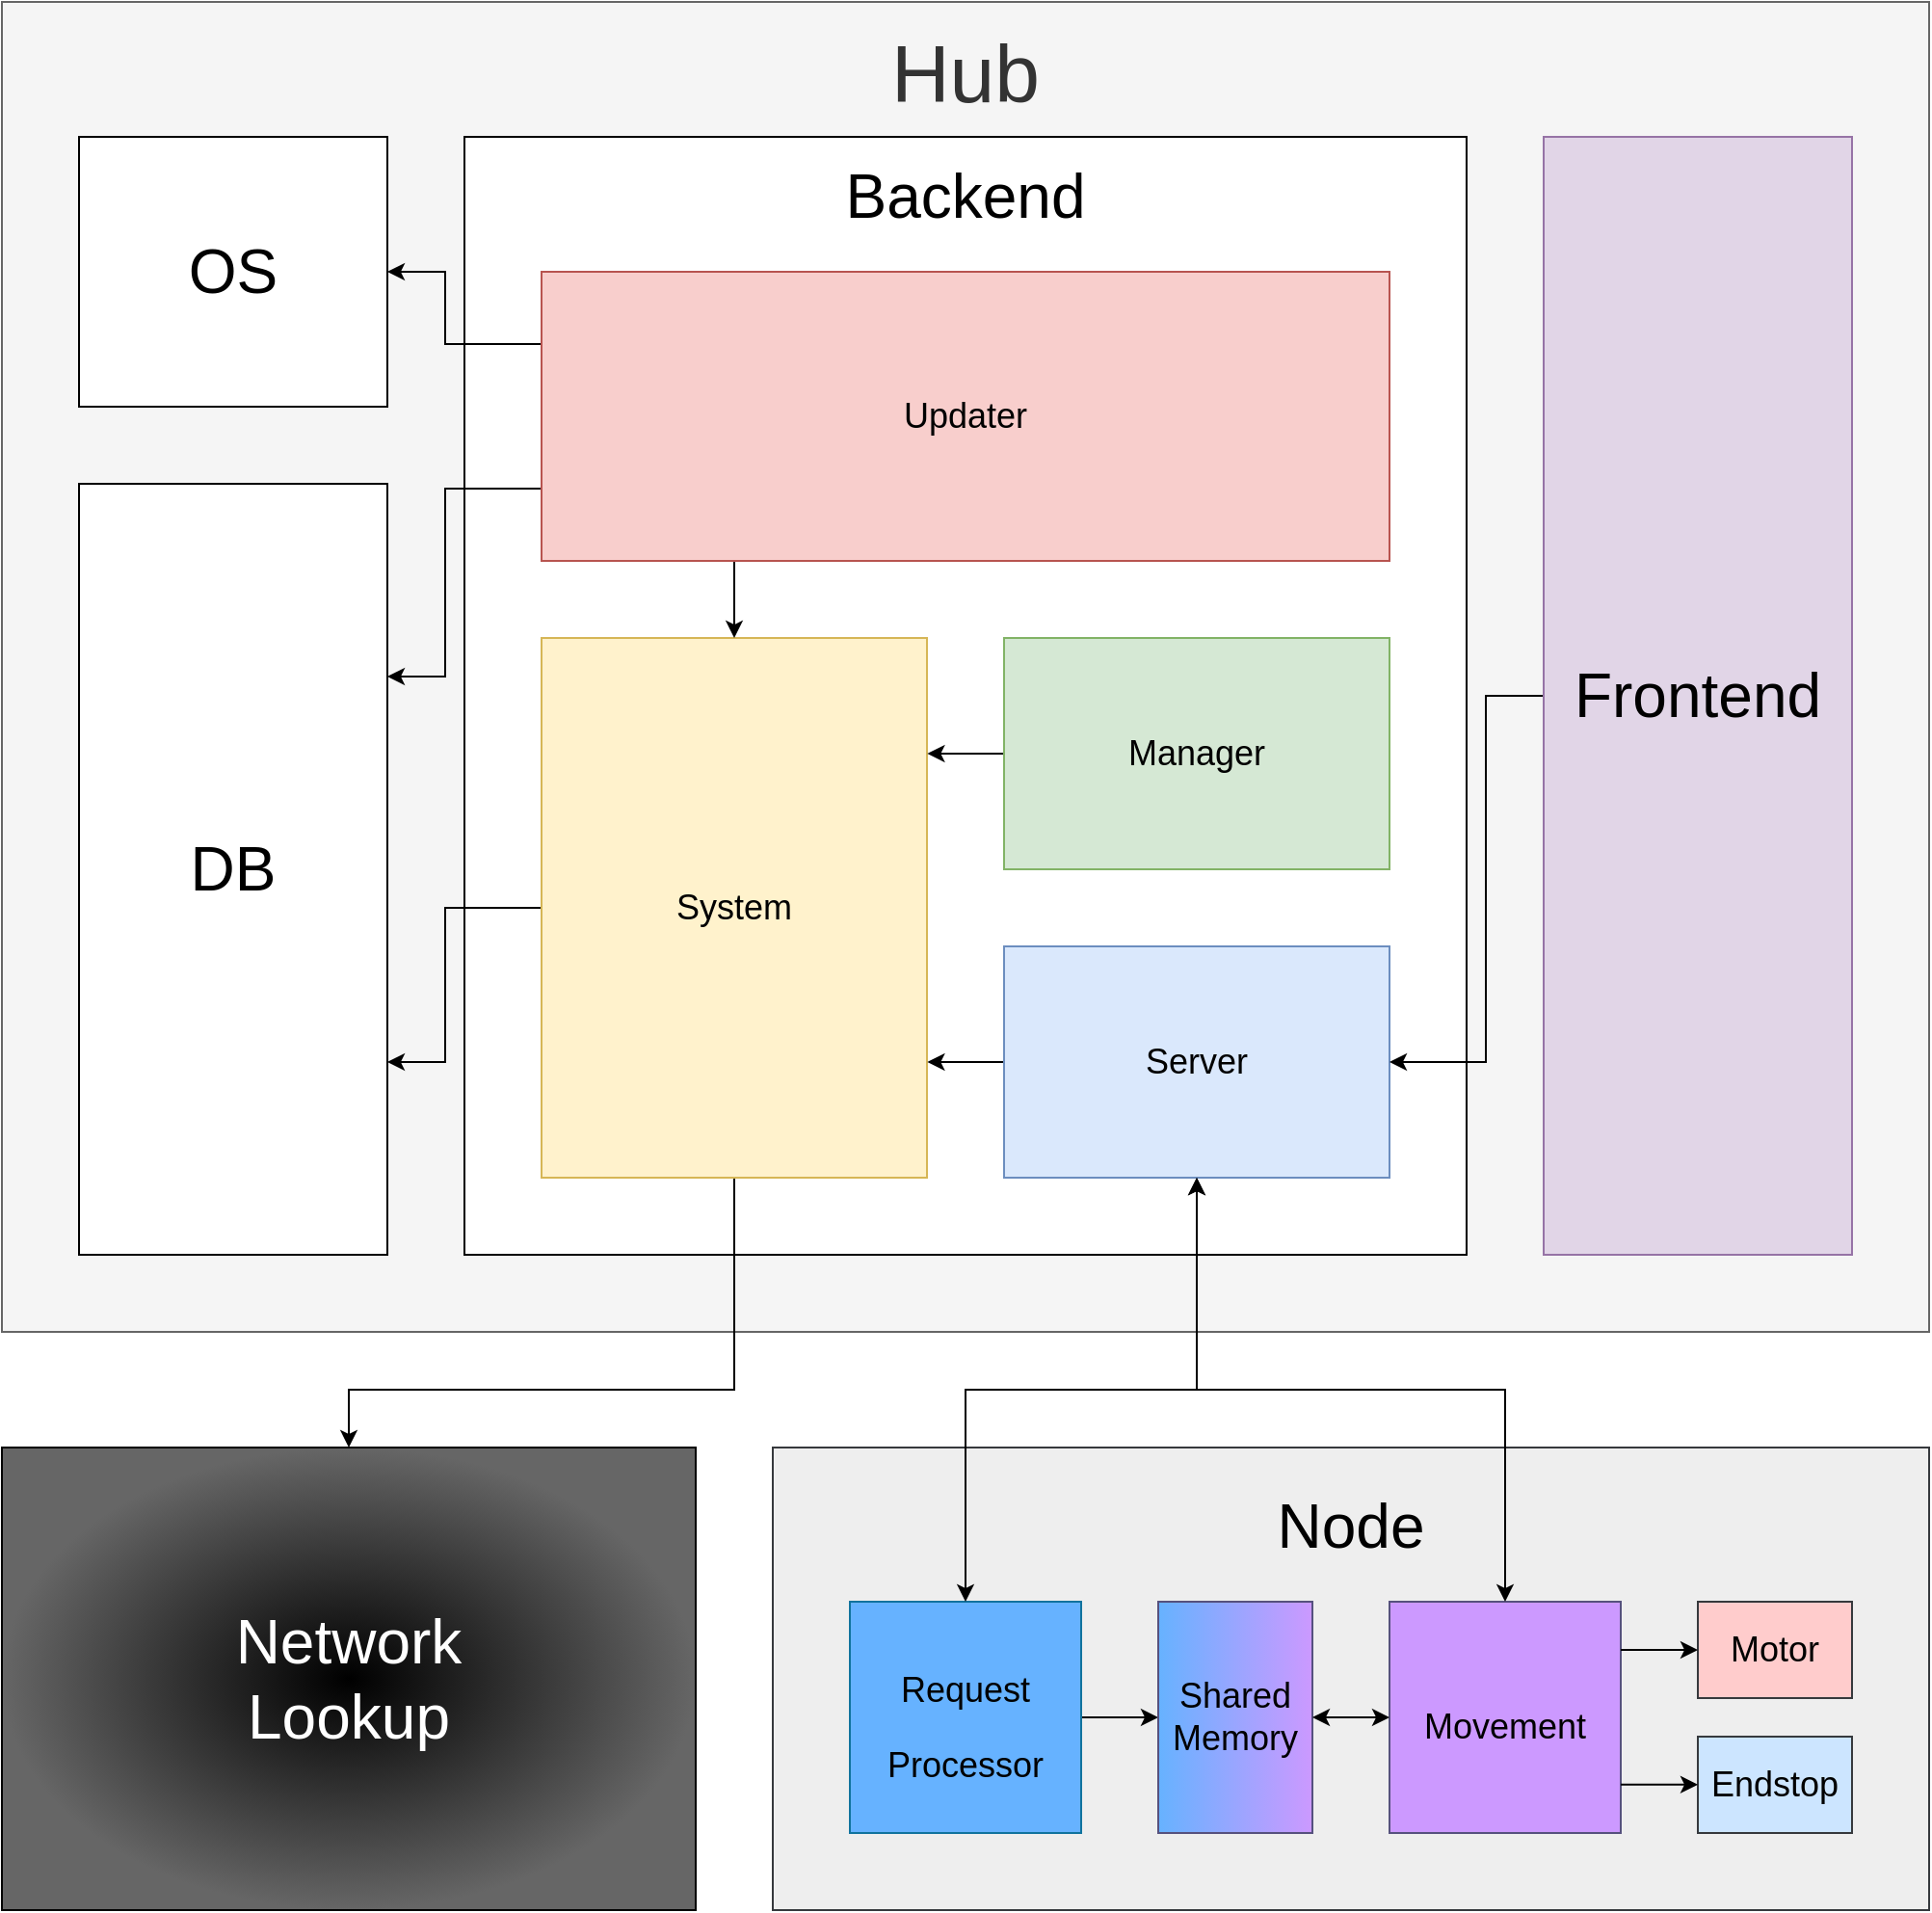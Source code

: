 <mxfile version="20.3.0" type="device"><diagram id="-0XSBVRjiPrgKGbRNEii" name="Page-1"><mxGraphModel dx="1577" dy="1120" grid="1" gridSize="10" guides="1" tooltips="1" connect="1" arrows="1" fold="1" page="1" pageScale="1" pageWidth="1100" pageHeight="850" math="0" shadow="0"><root><mxCell id="0"/><mxCell id="1" parent="0"/><mxCell id="bBCCTO8IeN6LDwdV3KIY-3" value="&lt;font style=&quot;font-size: 42px;&quot;&gt;Hub&lt;/font&gt;&lt;br&gt;&lt;br&gt;&lt;br&gt;&lt;br&gt;&lt;br&gt;&lt;br&gt;&lt;br&gt;&lt;br&gt;&lt;br&gt;&lt;br&gt;&lt;br&gt;&lt;br&gt;&lt;br&gt;&lt;br&gt;&lt;br&gt;&lt;br&gt;&lt;br&gt;" style="rounded=0;whiteSpace=wrap;html=1;fontSize=32;fillColor=#f5f5f5;fontColor=#333333;strokeColor=#666666;" vertex="1" parent="1"><mxGeometry x="50" y="240" width="1000" height="690" as="geometry"/></mxCell><mxCell id="v-hBCDAlCnu_aI6ECuMW-1" value="&lt;div&gt;&lt;font style=&quot;font-size: 32px;&quot;&gt;Backend&lt;/font&gt;&lt;/div&gt;&lt;div&gt;&lt;br&gt;&lt;/div&gt;&lt;div&gt;&lt;br&gt;&lt;/div&gt;&lt;div&gt;&lt;br&gt;&lt;/div&gt;&lt;div&gt;&lt;br&gt;&lt;/div&gt;&lt;div&gt;&lt;br&gt;&lt;/div&gt;&lt;div&gt;&lt;br&gt;&lt;/div&gt;&lt;div&gt;&lt;br&gt;&lt;/div&gt;&lt;div&gt;&lt;br&gt;&lt;/div&gt;&lt;div&gt;&lt;br&gt;&lt;/div&gt;&lt;div&gt;&lt;br&gt;&lt;/div&gt;&lt;div&gt;&lt;br&gt;&lt;/div&gt;&lt;div&gt;&lt;br&gt;&lt;/div&gt;&lt;div&gt;&lt;br&gt;&lt;/div&gt;&lt;div&gt;&lt;br&gt;&lt;/div&gt;&lt;div&gt;&lt;br&gt;&lt;/div&gt;&lt;div&gt;&lt;br&gt;&lt;/div&gt;&lt;div&gt;&lt;br&gt;&lt;/div&gt;&lt;div&gt;&lt;br&gt;&lt;/div&gt;&lt;div&gt;&lt;br&gt;&lt;/div&gt;&lt;div&gt;&lt;br&gt;&lt;/div&gt;&lt;div&gt;&lt;br&gt;&lt;/div&gt;&lt;div&gt;&lt;br&gt;&lt;/div&gt;&lt;div&gt;&lt;br&gt;&lt;/div&gt;&lt;div&gt;&lt;br&gt;&lt;/div&gt;&lt;div&gt;&lt;br&gt;&lt;/div&gt;&lt;div&gt;&lt;br&gt;&lt;/div&gt;&lt;div&gt;&lt;br&gt;&lt;/div&gt;&lt;div&gt;&lt;br&gt;&lt;/div&gt;&lt;div&gt;&lt;br&gt;&lt;/div&gt;&lt;div&gt;&lt;br&gt;&lt;/div&gt;&lt;div&gt;&lt;br&gt;&lt;/div&gt;&lt;div&gt;&lt;br&gt;&lt;/div&gt;&lt;div&gt;&lt;br&gt;&lt;/div&gt;&lt;div&gt;&lt;br&gt;&lt;/div&gt;&lt;div&gt;&lt;br&gt;&lt;/div&gt;&lt;div&gt;&lt;br&gt;&lt;/div&gt;" style="rounded=0;whiteSpace=wrap;html=1;" parent="1" vertex="1"><mxGeometry x="290" y="310" width="520" height="580" as="geometry"/></mxCell><mxCell id="v-hBCDAlCnu_aI6ECuMW-2" value="&lt;font style=&quot;font-size: 32px;&quot;&gt;DB&lt;/font&gt;" style="rounded=0;whiteSpace=wrap;html=1;" parent="1" vertex="1"><mxGeometry x="90" y="490" width="160" height="400" as="geometry"/></mxCell><mxCell id="bBCCTO8IeN6LDwdV3KIY-13" style="edgeStyle=orthogonalEdgeStyle;rounded=0;orthogonalLoop=1;jettySize=auto;html=1;exitX=0.5;exitY=1;exitDx=0;exitDy=0;fontSize=32;fontColor=#FFFFFF;" edge="1" parent="1" source="v-hBCDAlCnu_aI6ECuMW-3" target="bBCCTO8IeN6LDwdV3KIY-1"><mxGeometry relative="1" as="geometry"><Array as="points"><mxPoint x="430" y="960"/><mxPoint x="230" y="960"/></Array></mxGeometry></mxCell><mxCell id="bBCCTO8IeN6LDwdV3KIY-20" style="edgeStyle=orthogonalEdgeStyle;rounded=0;orthogonalLoop=1;jettySize=auto;html=1;exitX=0;exitY=0.5;exitDx=0;exitDy=0;entryX=1;entryY=0.75;entryDx=0;entryDy=0;fontSize=42;fontColor=#FFFFFF;" edge="1" parent="1" source="v-hBCDAlCnu_aI6ECuMW-3" target="v-hBCDAlCnu_aI6ECuMW-2"><mxGeometry relative="1" as="geometry"><Array as="points"><mxPoint x="280" y="710"/><mxPoint x="280" y="790"/></Array></mxGeometry></mxCell><mxCell id="v-hBCDAlCnu_aI6ECuMW-3" value="&lt;font style=&quot;font-size: 18px;&quot;&gt;System&lt;/font&gt;" style="rounded=0;whiteSpace=wrap;html=1;fillColor=#fff2cc;strokeColor=#d6b656;" parent="1" vertex="1"><mxGeometry x="330" y="570" width="200" height="280" as="geometry"/></mxCell><mxCell id="v-hBCDAlCnu_aI6ECuMW-4" value="&lt;font style=&quot;font-size: 32px;&quot;&gt;OS&lt;/font&gt;" style="rounded=0;whiteSpace=wrap;html=1;" parent="1" vertex="1"><mxGeometry x="90" y="310" width="160" height="140" as="geometry"/></mxCell><mxCell id="bBCCTO8IeN6LDwdV3KIY-18" style="edgeStyle=orthogonalEdgeStyle;rounded=0;orthogonalLoop=1;jettySize=auto;html=1;exitX=0.25;exitY=1;exitDx=0;exitDy=0;entryX=0.5;entryY=0;entryDx=0;entryDy=0;fontSize=42;fontColor=#FFFFFF;" edge="1" parent="1" source="v-hBCDAlCnu_aI6ECuMW-5" target="v-hBCDAlCnu_aI6ECuMW-3"><mxGeometry relative="1" as="geometry"><Array as="points"><mxPoint x="430" y="530"/></Array></mxGeometry></mxCell><mxCell id="bBCCTO8IeN6LDwdV3KIY-19" style="edgeStyle=orthogonalEdgeStyle;rounded=0;orthogonalLoop=1;jettySize=auto;html=1;exitX=0;exitY=0.25;exitDx=0;exitDy=0;entryX=1;entryY=0.5;entryDx=0;entryDy=0;fontSize=42;fontColor=#FFFFFF;" edge="1" parent="1" source="v-hBCDAlCnu_aI6ECuMW-5" target="v-hBCDAlCnu_aI6ECuMW-4"><mxGeometry relative="1" as="geometry"><Array as="points"><mxPoint x="280" y="417"/><mxPoint x="280" y="380"/></Array></mxGeometry></mxCell><mxCell id="bBCCTO8IeN6LDwdV3KIY-21" style="edgeStyle=orthogonalEdgeStyle;rounded=0;orthogonalLoop=1;jettySize=auto;html=1;exitX=0;exitY=0.75;exitDx=0;exitDy=0;entryX=1;entryY=0.25;entryDx=0;entryDy=0;fontSize=42;fontColor=#FFFFFF;" edge="1" parent="1" source="v-hBCDAlCnu_aI6ECuMW-5" target="v-hBCDAlCnu_aI6ECuMW-2"><mxGeometry relative="1" as="geometry"><Array as="points"><mxPoint x="280" y="493"/><mxPoint x="280" y="590"/></Array></mxGeometry></mxCell><mxCell id="v-hBCDAlCnu_aI6ECuMW-5" value="&lt;font style=&quot;font-size: 18px;&quot;&gt;Updater&lt;/font&gt;" style="rounded=0;whiteSpace=wrap;html=1;fillColor=#f8cecc;strokeColor=#b85450;" parent="1" vertex="1"><mxGeometry x="330" y="380" width="440" height="150" as="geometry"/></mxCell><mxCell id="bBCCTO8IeN6LDwdV3KIY-16" style="edgeStyle=orthogonalEdgeStyle;rounded=0;orthogonalLoop=1;jettySize=auto;html=1;exitX=0;exitY=0.5;exitDx=0;exitDy=0;entryX=0.462;entryY=0.828;entryDx=0;entryDy=0;entryPerimeter=0;fontSize=42;fontColor=#FFFFFF;" edge="1" parent="1" source="v-hBCDAlCnu_aI6ECuMW-6" target="v-hBCDAlCnu_aI6ECuMW-1"><mxGeometry relative="1" as="geometry"/></mxCell><mxCell id="v-hBCDAlCnu_aI6ECuMW-6" value="&lt;font style=&quot;font-size: 18px;&quot;&gt;Server&lt;/font&gt;" style="rounded=0;whiteSpace=wrap;html=1;fillColor=#dae8fc;strokeColor=#6c8ebf;" parent="1" vertex="1"><mxGeometry x="570" y="730" width="200" height="120" as="geometry"/></mxCell><mxCell id="bBCCTO8IeN6LDwdV3KIY-17" style="edgeStyle=orthogonalEdgeStyle;rounded=0;orthogonalLoop=1;jettySize=auto;html=1;exitX=0;exitY=0.5;exitDx=0;exitDy=0;entryX=0.462;entryY=0.552;entryDx=0;entryDy=0;entryPerimeter=0;fontSize=42;fontColor=#FFFFFF;" edge="1" parent="1" source="v-hBCDAlCnu_aI6ECuMW-7" target="v-hBCDAlCnu_aI6ECuMW-1"><mxGeometry relative="1" as="geometry"/></mxCell><mxCell id="v-hBCDAlCnu_aI6ECuMW-7" value="&lt;font style=&quot;font-size: 18px;&quot;&gt;Manager&lt;/font&gt;" style="rounded=0;whiteSpace=wrap;html=1;fillColor=#d5e8d4;strokeColor=#82b366;" parent="1" vertex="1"><mxGeometry x="570" y="570" width="200" height="120" as="geometry"/></mxCell><mxCell id="v-hBCDAlCnu_aI6ECuMW-15" value="&lt;div&gt;Node&lt;/div&gt;&lt;div style=&quot;font-size: 12px;&quot;&gt;&lt;br&gt;&lt;/div&gt;&lt;div style=&quot;font-size: 12px;&quot;&gt;&lt;br&gt;&lt;/div&gt;&lt;div style=&quot;font-size: 12px;&quot;&gt;&lt;br&gt;&lt;/div&gt;&lt;div style=&quot;font-size: 12px;&quot;&gt;&lt;br&gt;&lt;/div&gt;&lt;div style=&quot;font-size: 12px;&quot;&gt;&lt;br&gt;&lt;/div&gt;&lt;div style=&quot;font-size: 12px;&quot;&gt;&lt;br&gt;&lt;/div&gt;&lt;div style=&quot;font-size: 12px;&quot;&gt;&lt;br&gt;&lt;/div&gt;&lt;div style=&quot;font-size: 12px;&quot;&gt;&lt;br&gt;&lt;/div&gt;&lt;div style=&quot;font-size: 12px;&quot;&gt;&lt;br&gt;&lt;/div&gt;&lt;div style=&quot;font-size: 12px;&quot;&gt;&lt;br&gt;&lt;/div&gt;&lt;div style=&quot;font-size: 12px;&quot;&gt;&lt;br&gt;&lt;/div&gt;" style="rounded=0;whiteSpace=wrap;html=1;fontSize=32;fillColor=#eeeeee;strokeColor=#36393d;gradientDirection=radial;" parent="1" vertex="1"><mxGeometry x="450" y="990" width="600" height="240" as="geometry"/></mxCell><mxCell id="bBCCTO8IeN6LDwdV3KIY-22" style="edgeStyle=orthogonalEdgeStyle;rounded=0;orthogonalLoop=1;jettySize=auto;html=1;exitX=1;exitY=0.5;exitDx=0;exitDy=0;entryX=0;entryY=0.5;entryDx=0;entryDy=0;fontSize=42;fontColor=#FFFFFF;" edge="1" parent="1" source="v-hBCDAlCnu_aI6ECuMW-16" target="v-hBCDAlCnu_aI6ECuMW-19"><mxGeometry relative="1" as="geometry"/></mxCell><mxCell id="v-hBCDAlCnu_aI6ECuMW-16" value="&lt;font style=&quot;font-size: 18px;&quot;&gt;Request Proces&lt;font style=&quot;font-size: 18px;&quot;&gt;s&lt;/font&gt;&lt;/font&gt;&lt;font style=&quot;font-size: 18px;&quot;&gt;or&lt;/font&gt;" style="rounded=0;whiteSpace=wrap;html=1;fontSize=32;fillColor=#66B2FF;strokeColor=#10739e;" parent="1" vertex="1"><mxGeometry x="490" y="1070" width="120" height="120" as="geometry"/></mxCell><mxCell id="v-hBCDAlCnu_aI6ECuMW-18" value="&lt;font style=&quot;font-size: 18px;&quot;&gt;Movement&lt;/font&gt;" style="rounded=0;whiteSpace=wrap;html=1;fontSize=32;fillColor=#CC99FF;strokeColor=#56517e;" parent="1" vertex="1"><mxGeometry x="770" y="1070" width="120" height="120" as="geometry"/></mxCell><mxCell id="v-hBCDAlCnu_aI6ECuMW-19" value="Shared Memory" style="rounded=0;whiteSpace=wrap;html=1;fontSize=18;fillColor=#CC99FF;strokeColor=#56517e;gradientColor=#66B2FF;gradientDirection=west;" parent="1" vertex="1"><mxGeometry x="650" y="1070" width="80" height="120" as="geometry"/></mxCell><mxCell id="v-hBCDAlCnu_aI6ECuMW-20" value="Motor" style="rounded=0;whiteSpace=wrap;html=1;fontSize=18;fillColor=#ffcccc;strokeColor=#36393d;" parent="1" vertex="1"><mxGeometry x="930" y="1070" width="80" height="50" as="geometry"/></mxCell><mxCell id="v-hBCDAlCnu_aI6ECuMW-21" value="Endstop" style="rounded=0;whiteSpace=wrap;html=1;fontSize=18;fillColor=#cce5ff;strokeColor=#36393d;" parent="1" vertex="1"><mxGeometry x="930" y="1140" width="80" height="50" as="geometry"/></mxCell><mxCell id="bBCCTO8IeN6LDwdV3KIY-1" value="&lt;font style=&quot;font-size: 32px;&quot;&gt;Network&lt;br&gt;Lookup&lt;br&gt;&lt;/font&gt;" style="rounded=0;whiteSpace=wrap;html=1;fillColor=#000000;gradientColor=#666666;gradientDirection=radial;fontColor=#FFFFFF;" vertex="1" parent="1"><mxGeometry x="50" y="990" width="360" height="240" as="geometry"/></mxCell><mxCell id="bBCCTO8IeN6LDwdV3KIY-15" style="edgeStyle=orthogonalEdgeStyle;rounded=0;orthogonalLoop=1;jettySize=auto;html=1;exitX=0;exitY=0.5;exitDx=0;exitDy=0;entryX=1;entryY=0.5;entryDx=0;entryDy=0;fontSize=42;fontColor=#FFFFFF;" edge="1" parent="1" source="bBCCTO8IeN6LDwdV3KIY-2" target="v-hBCDAlCnu_aI6ECuMW-6"><mxGeometry relative="1" as="geometry"><Array as="points"><mxPoint x="820" y="600"/><mxPoint x="820" y="790"/></Array></mxGeometry></mxCell><mxCell id="bBCCTO8IeN6LDwdV3KIY-2" value="Frontend" style="rounded=0;whiteSpace=wrap;html=1;fontSize=32;fillColor=#e1d5e7;strokeColor=#9673a6;" vertex="1" parent="1"><mxGeometry x="850" y="310" width="160" height="580" as="geometry"/></mxCell><mxCell id="bBCCTO8IeN6LDwdV3KIY-11" value="" style="endArrow=classic;startArrow=classic;html=1;rounded=0;fontSize=32;fontColor=#FFFFFF;entryX=0.5;entryY=1;entryDx=0;entryDy=0;exitX=0.5;exitY=0;exitDx=0;exitDy=0;edgeStyle=orthogonalEdgeStyle;" edge="1" parent="1" source="v-hBCDAlCnu_aI6ECuMW-16" target="v-hBCDAlCnu_aI6ECuMW-6"><mxGeometry width="50" height="50" relative="1" as="geometry"><mxPoint x="470" y="990" as="sourcePoint"/><mxPoint x="520" y="940" as="targetPoint"/></mxGeometry></mxCell><mxCell id="bBCCTO8IeN6LDwdV3KIY-24" value="" style="endArrow=classic;startArrow=classic;html=1;rounded=0;fontSize=42;fontColor=#FFFFFF;exitX=1;exitY=0.5;exitDx=0;exitDy=0;entryX=0;entryY=0.5;entryDx=0;entryDy=0;" edge="1" parent="1" source="v-hBCDAlCnu_aI6ECuMW-19" target="v-hBCDAlCnu_aI6ECuMW-18"><mxGeometry width="50" height="50" relative="1" as="geometry"><mxPoint x="710" y="1110" as="sourcePoint"/><mxPoint x="760" y="1060" as="targetPoint"/></mxGeometry></mxCell><mxCell id="bBCCTO8IeN6LDwdV3KIY-25" value="" style="endArrow=classic;html=1;rounded=0;fontSize=42;fontColor=#FFFFFF;entryX=0;entryY=0.5;entryDx=0;entryDy=0;" edge="1" parent="1" target="v-hBCDAlCnu_aI6ECuMW-20"><mxGeometry width="50" height="50" relative="1" as="geometry"><mxPoint x="890" y="1095" as="sourcePoint"/><mxPoint x="900" y="1040" as="targetPoint"/></mxGeometry></mxCell><mxCell id="bBCCTO8IeN6LDwdV3KIY-26" value="" style="endArrow=classic;html=1;rounded=0;fontSize=42;fontColor=#FFFFFF;entryX=0;entryY=0.5;entryDx=0;entryDy=0;" edge="1" parent="1"><mxGeometry width="50" height="50" relative="1" as="geometry"><mxPoint x="890" y="1164.91" as="sourcePoint"/><mxPoint x="930" y="1164.91" as="targetPoint"/></mxGeometry></mxCell><mxCell id="bBCCTO8IeN6LDwdV3KIY-27" value="" style="endArrow=classic;startArrow=classic;html=1;rounded=0;fontSize=42;fontColor=#FFFFFF;exitX=0.5;exitY=1;exitDx=0;exitDy=0;entryX=0.5;entryY=0;entryDx=0;entryDy=0;edgeStyle=orthogonalEdgeStyle;" edge="1" parent="1" source="v-hBCDAlCnu_aI6ECuMW-6" target="v-hBCDAlCnu_aI6ECuMW-18"><mxGeometry width="50" height="50" relative="1" as="geometry"><mxPoint x="630" y="690" as="sourcePoint"/><mxPoint x="680" y="640" as="targetPoint"/></mxGeometry></mxCell></root></mxGraphModel></diagram></mxfile>